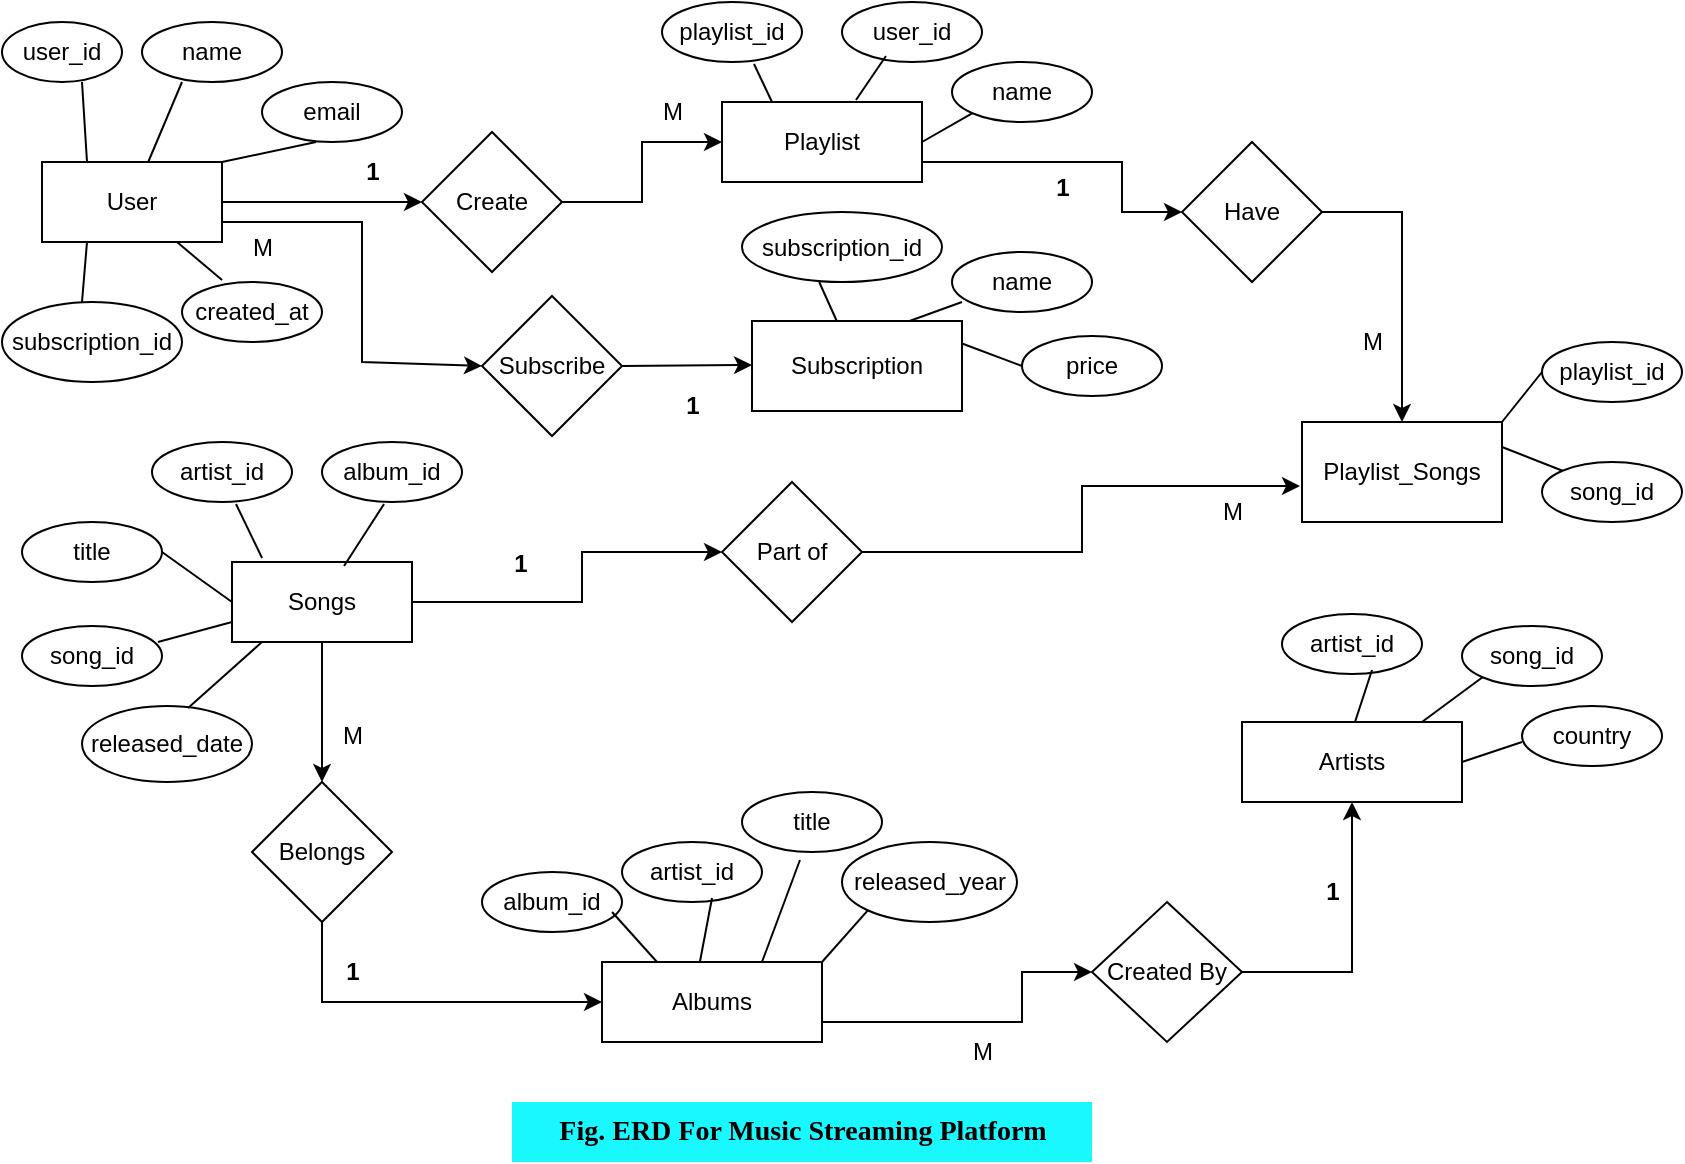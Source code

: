 <mxfile version="26.1.1">
  <diagram name="Page-1" id="E9pGZRohIpXbbDw0UU3L">
    <mxGraphModel dx="1120" dy="460" grid="1" gridSize="10" guides="1" tooltips="1" connect="1" arrows="1" fold="1" page="1" pageScale="1" pageWidth="850" pageHeight="1100" math="0" shadow="0">
      <root>
        <mxCell id="0" />
        <mxCell id="1" parent="0" />
        <mxCell id="5V_F98q-1w6nLFX-sOYQ-1" value="Albums" style="rounded=0;whiteSpace=wrap;html=1;" vertex="1" parent="1">
          <mxGeometry x="300" y="490" width="110" height="40" as="geometry" />
        </mxCell>
        <mxCell id="5V_F98q-1w6nLFX-sOYQ-2" value="Subscription" style="rounded=0;whiteSpace=wrap;html=1;" vertex="1" parent="1">
          <mxGeometry x="375" y="169.5" width="105" height="45" as="geometry" />
        </mxCell>
        <mxCell id="5V_F98q-1w6nLFX-sOYQ-3" value="Playlist" style="rounded=0;whiteSpace=wrap;html=1;" vertex="1" parent="1">
          <mxGeometry x="360" y="60" width="100" height="40" as="geometry" />
        </mxCell>
        <mxCell id="5V_F98q-1w6nLFX-sOYQ-5" value="Songs" style="rounded=0;whiteSpace=wrap;html=1;" vertex="1" parent="1">
          <mxGeometry x="115" y="290" width="90" height="40" as="geometry" />
        </mxCell>
        <mxCell id="5V_F98q-1w6nLFX-sOYQ-6" value="User" style="rounded=0;whiteSpace=wrap;html=1;" vertex="1" parent="1">
          <mxGeometry x="20" y="90" width="90" height="40" as="geometry" />
        </mxCell>
        <mxCell id="5V_F98q-1w6nLFX-sOYQ-7" value="Create" style="rhombus;whiteSpace=wrap;html=1;" vertex="1" parent="1">
          <mxGeometry x="210" y="75" width="70" height="70" as="geometry" />
        </mxCell>
        <mxCell id="5V_F98q-1w6nLFX-sOYQ-8" value="Subscribe" style="rhombus;whiteSpace=wrap;html=1;" vertex="1" parent="1">
          <mxGeometry x="240" y="157" width="70" height="70" as="geometry" />
        </mxCell>
        <mxCell id="5V_F98q-1w6nLFX-sOYQ-9" value="Belongs" style="rhombus;whiteSpace=wrap;html=1;" vertex="1" parent="1">
          <mxGeometry x="125" y="400" width="70" height="70" as="geometry" />
        </mxCell>
        <mxCell id="5V_F98q-1w6nLFX-sOYQ-10" value="Part of" style="rhombus;whiteSpace=wrap;html=1;" vertex="1" parent="1">
          <mxGeometry x="360" y="250" width="70" height="70" as="geometry" />
        </mxCell>
        <mxCell id="5V_F98q-1w6nLFX-sOYQ-11" value="Created By" style="rhombus;whiteSpace=wrap;html=1;" vertex="1" parent="1">
          <mxGeometry x="545" y="460" width="75" height="70" as="geometry" />
        </mxCell>
        <mxCell id="5V_F98q-1w6nLFX-sOYQ-12" value="" style="endArrow=none;html=1;rounded=0;exitX=0.25;exitY=0;exitDx=0;exitDy=0;" edge="1" parent="1" source="5V_F98q-1w6nLFX-sOYQ-6">
          <mxGeometry width="50" height="50" relative="1" as="geometry">
            <mxPoint x="60" y="90" as="sourcePoint" />
            <mxPoint x="40" y="50" as="targetPoint" />
          </mxGeometry>
        </mxCell>
        <mxCell id="5V_F98q-1w6nLFX-sOYQ-13" value="" style="endArrow=none;html=1;rounded=0;exitX=0.59;exitY=0;exitDx=0;exitDy=0;exitPerimeter=0;" edge="1" parent="1" source="5V_F98q-1w6nLFX-sOYQ-6">
          <mxGeometry width="50" height="50" relative="1" as="geometry">
            <mxPoint x="55" y="100" as="sourcePoint" />
            <mxPoint x="90" y="50" as="targetPoint" />
          </mxGeometry>
        </mxCell>
        <mxCell id="5V_F98q-1w6nLFX-sOYQ-14" value="" style="endArrow=none;html=1;rounded=0;entryX=0.386;entryY=1;entryDx=0;entryDy=0;entryPerimeter=0;exitX=1;exitY=0;exitDx=0;exitDy=0;" edge="1" parent="1" source="5V_F98q-1w6nLFX-sOYQ-6" target="5V_F98q-1w6nLFX-sOYQ-18">
          <mxGeometry width="50" height="50" relative="1" as="geometry">
            <mxPoint x="130" y="100" as="sourcePoint" />
            <mxPoint x="140" y="60" as="targetPoint" />
            <Array as="points" />
          </mxGeometry>
        </mxCell>
        <mxCell id="5V_F98q-1w6nLFX-sOYQ-15" value="Playlist_Songs" style="rounded=0;whiteSpace=wrap;html=1;" vertex="1" parent="1">
          <mxGeometry x="650" y="220" width="100" height="50" as="geometry" />
        </mxCell>
        <mxCell id="5V_F98q-1w6nLFX-sOYQ-16" value="user_id" style="ellipse;whiteSpace=wrap;html=1;" vertex="1" parent="1">
          <mxGeometry y="20" width="60" height="30" as="geometry" />
        </mxCell>
        <mxCell id="5V_F98q-1w6nLFX-sOYQ-17" value="name" style="ellipse;whiteSpace=wrap;html=1;" vertex="1" parent="1">
          <mxGeometry x="70" y="20" width="70" height="30" as="geometry" />
        </mxCell>
        <mxCell id="5V_F98q-1w6nLFX-sOYQ-18" value="email" style="ellipse;whiteSpace=wrap;html=1;" vertex="1" parent="1">
          <mxGeometry x="130" y="50" width="70" height="30" as="geometry" />
        </mxCell>
        <mxCell id="5V_F98q-1w6nLFX-sOYQ-22" value="subscription_id" style="ellipse;whiteSpace=wrap;html=1;" vertex="1" parent="1">
          <mxGeometry y="160" width="90" height="40" as="geometry" />
        </mxCell>
        <mxCell id="5V_F98q-1w6nLFX-sOYQ-23" value="created_at" style="ellipse;whiteSpace=wrap;html=1;" vertex="1" parent="1">
          <mxGeometry x="90" y="150" width="70" height="30" as="geometry" />
        </mxCell>
        <mxCell id="5V_F98q-1w6nLFX-sOYQ-24" value="" style="endArrow=none;html=1;rounded=0;exitX=0.75;exitY=1;exitDx=0;exitDy=0;entryX=0.286;entryY=-0.033;entryDx=0;entryDy=0;entryPerimeter=0;" edge="1" parent="1" source="5V_F98q-1w6nLFX-sOYQ-6" target="5V_F98q-1w6nLFX-sOYQ-23">
          <mxGeometry width="50" height="50" relative="1" as="geometry">
            <mxPoint x="109" y="141" as="sourcePoint" />
            <mxPoint x="110" y="158" as="targetPoint" />
          </mxGeometry>
        </mxCell>
        <mxCell id="5V_F98q-1w6nLFX-sOYQ-26" value="" style="endArrow=none;html=1;rounded=0;entryX=0.25;entryY=1;entryDx=0;entryDy=0;" edge="1" parent="1" target="5V_F98q-1w6nLFX-sOYQ-6">
          <mxGeometry width="50" height="50" relative="1" as="geometry">
            <mxPoint x="40" y="160" as="sourcePoint" />
            <mxPoint x="80" y="150" as="targetPoint" />
          </mxGeometry>
        </mxCell>
        <mxCell id="5V_F98q-1w6nLFX-sOYQ-27" value="" style="endArrow=classic;html=1;rounded=0;exitX=1;exitY=0.5;exitDx=0;exitDy=0;" edge="1" parent="1" source="5V_F98q-1w6nLFX-sOYQ-6" target="5V_F98q-1w6nLFX-sOYQ-7">
          <mxGeometry width="50" height="50" relative="1" as="geometry">
            <mxPoint x="400" y="240" as="sourcePoint" />
            <mxPoint x="450" y="190" as="targetPoint" />
          </mxGeometry>
        </mxCell>
        <mxCell id="5V_F98q-1w6nLFX-sOYQ-28" value="" style="endArrow=classic;html=1;rounded=0;exitX=1;exitY=0.5;exitDx=0;exitDy=0;entryX=0;entryY=0.5;entryDx=0;entryDy=0;" edge="1" parent="1" source="5V_F98q-1w6nLFX-sOYQ-7" target="5V_F98q-1w6nLFX-sOYQ-3">
          <mxGeometry width="50" height="50" relative="1" as="geometry">
            <mxPoint x="120" y="120" as="sourcePoint" />
            <mxPoint x="220" y="120" as="targetPoint" />
            <Array as="points">
              <mxPoint x="320" y="110" />
              <mxPoint x="320" y="80" />
            </Array>
          </mxGeometry>
        </mxCell>
        <mxCell id="5V_F98q-1w6nLFX-sOYQ-31" value="playlist_id" style="ellipse;whiteSpace=wrap;html=1;" vertex="1" parent="1">
          <mxGeometry x="330" y="10" width="70" height="30" as="geometry" />
        </mxCell>
        <mxCell id="5V_F98q-1w6nLFX-sOYQ-32" value="user_id" style="ellipse;whiteSpace=wrap;html=1;" vertex="1" parent="1">
          <mxGeometry x="420" y="10" width="70" height="30" as="geometry" />
        </mxCell>
        <mxCell id="5V_F98q-1w6nLFX-sOYQ-33" value="name" style="ellipse;whiteSpace=wrap;html=1;" vertex="1" parent="1">
          <mxGeometry x="475" y="40" width="70" height="30" as="geometry" />
        </mxCell>
        <mxCell id="5V_F98q-1w6nLFX-sOYQ-34" value="" style="endArrow=none;html=1;rounded=0;entryX=0.657;entryY=1.033;entryDx=0;entryDy=0;entryPerimeter=0;exitX=0.25;exitY=0;exitDx=0;exitDy=0;" edge="1" parent="1" source="5V_F98q-1w6nLFX-sOYQ-3" target="5V_F98q-1w6nLFX-sOYQ-31">
          <mxGeometry width="50" height="50" relative="1" as="geometry">
            <mxPoint x="400" y="240" as="sourcePoint" />
            <mxPoint x="450" y="190" as="targetPoint" />
          </mxGeometry>
        </mxCell>
        <mxCell id="5V_F98q-1w6nLFX-sOYQ-35" value="" style="endArrow=none;html=1;rounded=0;entryX=0.314;entryY=0.867;entryDx=0;entryDy=0;exitX=0.67;exitY=-0.05;exitDx=0;exitDy=0;exitPerimeter=0;entryPerimeter=0;" edge="1" parent="1">
          <mxGeometry width="50" height="50" relative="1" as="geometry">
            <mxPoint x="427" y="59" as="sourcePoint" />
            <mxPoint x="441.98" y="37.01" as="targetPoint" />
          </mxGeometry>
        </mxCell>
        <mxCell id="5V_F98q-1w6nLFX-sOYQ-36" value="" style="endArrow=none;html=1;rounded=0;exitX=0;exitY=1;exitDx=0;exitDy=0;entryX=1;entryY=0.5;entryDx=0;entryDy=0;" edge="1" parent="1" source="5V_F98q-1w6nLFX-sOYQ-33" target="5V_F98q-1w6nLFX-sOYQ-3">
          <mxGeometry width="50" height="50" relative="1" as="geometry">
            <mxPoint x="405" y="80" as="sourcePoint" />
            <mxPoint x="450" y="55" as="targetPoint" />
          </mxGeometry>
        </mxCell>
        <mxCell id="5V_F98q-1w6nLFX-sOYQ-37" value="" style="endArrow=classic;html=1;rounded=0;" edge="1" parent="1">
          <mxGeometry width="50" height="50" relative="1" as="geometry">
            <mxPoint x="310" y="192" as="sourcePoint" />
            <mxPoint x="375" y="191.5" as="targetPoint" />
          </mxGeometry>
        </mxCell>
        <mxCell id="5V_F98q-1w6nLFX-sOYQ-39" value="" style="endArrow=classic;html=1;rounded=0;exitX=1;exitY=0.75;exitDx=0;exitDy=0;entryX=0;entryY=0.5;entryDx=0;entryDy=0;" edge="1" parent="1" source="5V_F98q-1w6nLFX-sOYQ-6" target="5V_F98q-1w6nLFX-sOYQ-8">
          <mxGeometry width="50" height="50" relative="1" as="geometry">
            <mxPoint x="120" y="120" as="sourcePoint" />
            <mxPoint x="220" y="120" as="targetPoint" />
            <Array as="points">
              <mxPoint x="180" y="120" />
              <mxPoint x="180" y="190" />
            </Array>
          </mxGeometry>
        </mxCell>
        <mxCell id="5V_F98q-1w6nLFX-sOYQ-40" value="M" style="text;html=1;align=center;verticalAlign=middle;resizable=0;points=[];autosize=1;strokeColor=none;fillColor=none;" vertex="1" parent="1">
          <mxGeometry x="115" y="118" width="30" height="30" as="geometry" />
        </mxCell>
        <mxCell id="5V_F98q-1w6nLFX-sOYQ-41" value="&lt;b&gt;&amp;nbsp; &amp;nbsp; &amp;nbsp; 1&lt;/b&gt;" style="text;html=1;align=center;verticalAlign=middle;resizable=0;points=[];autosize=1;strokeColor=none;fillColor=none;" vertex="1" parent="1">
          <mxGeometry x="310" y="197" width="50" height="30" as="geometry" />
        </mxCell>
        <mxCell id="5V_F98q-1w6nLFX-sOYQ-42" value="&lt;b&gt;&amp;nbsp; &amp;nbsp; &amp;nbsp; 1&lt;/b&gt;" style="text;html=1;align=center;verticalAlign=middle;resizable=0;points=[];autosize=1;strokeColor=none;fillColor=none;" vertex="1" parent="1">
          <mxGeometry x="150" y="80" width="50" height="30" as="geometry" />
        </mxCell>
        <mxCell id="5V_F98q-1w6nLFX-sOYQ-44" value="M" style="text;html=1;align=center;verticalAlign=middle;resizable=0;points=[];autosize=1;strokeColor=none;fillColor=none;" vertex="1" parent="1">
          <mxGeometry x="320" y="50" width="30" height="30" as="geometry" />
        </mxCell>
        <mxCell id="5V_F98q-1w6nLFX-sOYQ-45" value="Have" style="rhombus;whiteSpace=wrap;html=1;" vertex="1" parent="1">
          <mxGeometry x="590" y="80" width="70" height="70" as="geometry" />
        </mxCell>
        <mxCell id="5V_F98q-1w6nLFX-sOYQ-46" value="&lt;b&gt;1&lt;/b&gt;" style="text;html=1;align=center;verticalAlign=middle;resizable=0;points=[];autosize=1;strokeColor=none;fillColor=none;" vertex="1" parent="1">
          <mxGeometry x="515" y="88" width="30" height="30" as="geometry" />
        </mxCell>
        <mxCell id="5V_F98q-1w6nLFX-sOYQ-47" value="" style="endArrow=classic;html=1;rounded=0;exitX=1;exitY=0.75;exitDx=0;exitDy=0;entryX=0;entryY=0.5;entryDx=0;entryDy=0;" edge="1" parent="1" source="5V_F98q-1w6nLFX-sOYQ-3" target="5V_F98q-1w6nLFX-sOYQ-45">
          <mxGeometry width="50" height="50" relative="1" as="geometry">
            <mxPoint x="120" y="120" as="sourcePoint" />
            <mxPoint x="220" y="120" as="targetPoint" />
            <Array as="points">
              <mxPoint x="560" y="90" />
              <mxPoint x="560" y="115" />
            </Array>
          </mxGeometry>
        </mxCell>
        <mxCell id="5V_F98q-1w6nLFX-sOYQ-48" value="" style="endArrow=classic;html=1;rounded=0;exitX=1;exitY=0.5;exitDx=0;exitDy=0;entryX=0.5;entryY=0;entryDx=0;entryDy=0;" edge="1" parent="1" source="5V_F98q-1w6nLFX-sOYQ-45" target="5V_F98q-1w6nLFX-sOYQ-15">
          <mxGeometry width="50" height="50" relative="1" as="geometry">
            <mxPoint x="670" y="110" as="sourcePoint" />
            <mxPoint x="800" y="135" as="targetPoint" />
            <Array as="points">
              <mxPoint x="700" y="115" />
            </Array>
          </mxGeometry>
        </mxCell>
        <mxCell id="5V_F98q-1w6nLFX-sOYQ-49" value="M" style="text;html=1;align=center;verticalAlign=middle;resizable=0;points=[];autosize=1;strokeColor=none;fillColor=none;" vertex="1" parent="1">
          <mxGeometry x="670" y="165" width="30" height="30" as="geometry" />
        </mxCell>
        <mxCell id="5V_F98q-1w6nLFX-sOYQ-50" value="" style="endArrow=classic;html=1;rounded=0;exitX=1;exitY=0.5;exitDx=0;exitDy=0;entryX=0;entryY=0.5;entryDx=0;entryDy=0;" edge="1" parent="1" source="5V_F98q-1w6nLFX-sOYQ-5" target="5V_F98q-1w6nLFX-sOYQ-10">
          <mxGeometry width="50" height="50" relative="1" as="geometry">
            <mxPoint x="370" y="195" as="sourcePoint" />
            <mxPoint x="435" y="194.5" as="targetPoint" />
            <Array as="points">
              <mxPoint x="290" y="310" />
              <mxPoint x="290" y="285" />
            </Array>
          </mxGeometry>
        </mxCell>
        <mxCell id="5V_F98q-1w6nLFX-sOYQ-51" value="" style="endArrow=classic;html=1;rounded=0;exitX=1;exitY=0.5;exitDx=0;exitDy=0;entryX=-0.01;entryY=0.64;entryDx=0;entryDy=0;entryPerimeter=0;" edge="1" parent="1" source="5V_F98q-1w6nLFX-sOYQ-10" target="5V_F98q-1w6nLFX-sOYQ-15">
          <mxGeometry width="50" height="50" relative="1" as="geometry">
            <mxPoint x="380" y="205" as="sourcePoint" />
            <mxPoint x="445" y="204.5" as="targetPoint" />
            <Array as="points">
              <mxPoint x="540" y="285" />
              <mxPoint x="540" y="252" />
            </Array>
          </mxGeometry>
        </mxCell>
        <mxCell id="5V_F98q-1w6nLFX-sOYQ-53" value="&lt;b&gt;&amp;nbsp; &amp;nbsp; &amp;nbsp; 1&lt;/b&gt;" style="text;html=1;align=center;verticalAlign=middle;resizable=0;points=[];autosize=1;strokeColor=none;fillColor=none;" vertex="1" parent="1">
          <mxGeometry x="224" y="276" width="50" height="30" as="geometry" />
        </mxCell>
        <mxCell id="5V_F98q-1w6nLFX-sOYQ-54" value="M" style="text;html=1;align=center;verticalAlign=middle;resizable=0;points=[];autosize=1;strokeColor=none;fillColor=none;" vertex="1" parent="1">
          <mxGeometry x="600" y="250" width="30" height="30" as="geometry" />
        </mxCell>
        <mxCell id="5V_F98q-1w6nLFX-sOYQ-55" value="subscription_id" style="ellipse;whiteSpace=wrap;html=1;" vertex="1" parent="1">
          <mxGeometry x="370" y="115" width="100" height="35" as="geometry" />
        </mxCell>
        <mxCell id="5V_F98q-1w6nLFX-sOYQ-56" value="name" style="ellipse;whiteSpace=wrap;html=1;" vertex="1" parent="1">
          <mxGeometry x="475" y="135" width="70" height="30" as="geometry" />
        </mxCell>
        <mxCell id="5V_F98q-1w6nLFX-sOYQ-57" value="price" style="ellipse;whiteSpace=wrap;html=1;" vertex="1" parent="1">
          <mxGeometry x="510" y="177" width="70" height="30" as="geometry" />
        </mxCell>
        <mxCell id="5V_F98q-1w6nLFX-sOYQ-58" value="" style="endArrow=none;html=1;rounded=0;entryX=0.386;entryY=1;entryDx=0;entryDy=0;entryPerimeter=0;" edge="1" parent="1" source="5V_F98q-1w6nLFX-sOYQ-2" target="5V_F98q-1w6nLFX-sOYQ-55">
          <mxGeometry width="50" height="50" relative="1" as="geometry">
            <mxPoint x="380" y="200" as="sourcePoint" />
            <mxPoint x="430" y="150" as="targetPoint" />
          </mxGeometry>
        </mxCell>
        <mxCell id="5V_F98q-1w6nLFX-sOYQ-59" value="" style="endArrow=none;html=1;rounded=0;exitX=0.75;exitY=0;exitDx=0;exitDy=0;" edge="1" parent="1" source="5V_F98q-1w6nLFX-sOYQ-2">
          <mxGeometry width="50" height="50" relative="1" as="geometry">
            <mxPoint x="437" y="180" as="sourcePoint" />
            <mxPoint x="480" y="160" as="targetPoint" />
          </mxGeometry>
        </mxCell>
        <mxCell id="5V_F98q-1w6nLFX-sOYQ-60" value="" style="endArrow=none;html=1;rounded=0;entryX=0;entryY=0.5;entryDx=0;entryDy=0;exitX=1;exitY=0.25;exitDx=0;exitDy=0;" edge="1" parent="1" source="5V_F98q-1w6nLFX-sOYQ-2" target="5V_F98q-1w6nLFX-sOYQ-57">
          <mxGeometry width="50" height="50" relative="1" as="geometry">
            <mxPoint x="447" y="190" as="sourcePoint" />
            <mxPoint x="447" y="165" as="targetPoint" />
          </mxGeometry>
        </mxCell>
        <mxCell id="5V_F98q-1w6nLFX-sOYQ-62" value="playlist_id" style="ellipse;whiteSpace=wrap;html=1;" vertex="1" parent="1">
          <mxGeometry x="770" y="180" width="70" height="30" as="geometry" />
        </mxCell>
        <mxCell id="5V_F98q-1w6nLFX-sOYQ-63" value="song_id" style="ellipse;whiteSpace=wrap;html=1;" vertex="1" parent="1">
          <mxGeometry x="770" y="240" width="70" height="30" as="geometry" />
        </mxCell>
        <mxCell id="5V_F98q-1w6nLFX-sOYQ-64" value="" style="endArrow=none;html=1;rounded=0;entryX=0;entryY=0.5;entryDx=0;entryDy=0;exitX=1;exitY=0;exitDx=0;exitDy=0;" edge="1" parent="1" source="5V_F98q-1w6nLFX-sOYQ-15" target="5V_F98q-1w6nLFX-sOYQ-62">
          <mxGeometry width="50" height="50" relative="1" as="geometry">
            <mxPoint x="400" y="300" as="sourcePoint" />
            <mxPoint x="450" y="250" as="targetPoint" />
          </mxGeometry>
        </mxCell>
        <mxCell id="5V_F98q-1w6nLFX-sOYQ-65" value="" style="endArrow=none;html=1;rounded=0;entryX=0;entryY=0;entryDx=0;entryDy=0;exitX=1;exitY=0.25;exitDx=0;exitDy=0;" edge="1" parent="1" source="5V_F98q-1w6nLFX-sOYQ-15" target="5V_F98q-1w6nLFX-sOYQ-63">
          <mxGeometry width="50" height="50" relative="1" as="geometry">
            <mxPoint x="760" y="230" as="sourcePoint" />
            <mxPoint x="780" y="205" as="targetPoint" />
          </mxGeometry>
        </mxCell>
        <mxCell id="5V_F98q-1w6nLFX-sOYQ-67" value="released_year" style="ellipse;whiteSpace=wrap;html=1;" vertex="1" parent="1">
          <mxGeometry x="420" y="430" width="87.5" height="40" as="geometry" />
        </mxCell>
        <mxCell id="5V_F98q-1w6nLFX-sOYQ-69" value="" style="endArrow=none;html=1;rounded=0;exitX=1;exitY=0;exitDx=0;exitDy=0;entryX=0;entryY=1;entryDx=0;entryDy=0;" edge="1" parent="1" target="5V_F98q-1w6nLFX-sOYQ-67" source="5V_F98q-1w6nLFX-sOYQ-1">
          <mxGeometry width="50" height="50" relative="1" as="geometry">
            <mxPoint x="720" y="360" as="sourcePoint" />
            <mxPoint x="750" y="370" as="targetPoint" />
          </mxGeometry>
        </mxCell>
        <mxCell id="5V_F98q-1w6nLFX-sOYQ-71" value="artist_id" style="ellipse;whiteSpace=wrap;html=1;" vertex="1" parent="1">
          <mxGeometry x="310" y="430" width="70" height="30" as="geometry" />
        </mxCell>
        <mxCell id="5V_F98q-1w6nLFX-sOYQ-72" value="title" style="ellipse;whiteSpace=wrap;html=1;" vertex="1" parent="1">
          <mxGeometry x="370" y="405" width="70" height="30" as="geometry" />
        </mxCell>
        <mxCell id="5V_F98q-1w6nLFX-sOYQ-73" value="" style="endArrow=none;html=1;rounded=0;entryX=0.643;entryY=0.933;entryDx=0;entryDy=0;entryPerimeter=0;exitX=0.445;exitY=0;exitDx=0;exitDy=0;exitPerimeter=0;" edge="1" parent="1" target="5V_F98q-1w6nLFX-sOYQ-71" source="5V_F98q-1w6nLFX-sOYQ-1">
          <mxGeometry width="50" height="50" relative="1" as="geometry">
            <mxPoint x="666.5" y="360" as="sourcePoint" />
            <mxPoint x="664" y="340" as="targetPoint" />
          </mxGeometry>
        </mxCell>
        <mxCell id="5V_F98q-1w6nLFX-sOYQ-83" value="Artists" style="rounded=0;whiteSpace=wrap;html=1;" vertex="1" parent="1">
          <mxGeometry x="620" y="370" width="110" height="40" as="geometry" />
        </mxCell>
        <mxCell id="5V_F98q-1w6nLFX-sOYQ-84" value="country" style="ellipse;whiteSpace=wrap;html=1;" vertex="1" parent="1">
          <mxGeometry x="760" y="362" width="70" height="30" as="geometry" />
        </mxCell>
        <mxCell id="5V_F98q-1w6nLFX-sOYQ-85" value="" style="endArrow=none;html=1;rounded=0;exitX=1;exitY=0.5;exitDx=0;exitDy=0;" edge="1" parent="1" source="5V_F98q-1w6nLFX-sOYQ-83">
          <mxGeometry width="50" height="50" relative="1" as="geometry">
            <mxPoint x="730" y="370" as="sourcePoint" />
            <mxPoint x="760" y="380" as="targetPoint" />
          </mxGeometry>
        </mxCell>
        <mxCell id="5V_F98q-1w6nLFX-sOYQ-86" value="artist_id" style="ellipse;whiteSpace=wrap;html=1;" vertex="1" parent="1">
          <mxGeometry x="640" y="316" width="70" height="30" as="geometry" />
        </mxCell>
        <mxCell id="5V_F98q-1w6nLFX-sOYQ-87" value="song_id" style="ellipse;whiteSpace=wrap;html=1;" vertex="1" parent="1">
          <mxGeometry x="730" y="322" width="70" height="30" as="geometry" />
        </mxCell>
        <mxCell id="5V_F98q-1w6nLFX-sOYQ-88" value="" style="endArrow=none;html=1;rounded=0;entryX=0.643;entryY=0.933;entryDx=0;entryDy=0;entryPerimeter=0;" edge="1" parent="1" target="5V_F98q-1w6nLFX-sOYQ-86">
          <mxGeometry width="50" height="50" relative="1" as="geometry">
            <mxPoint x="676.5" y="370" as="sourcePoint" />
            <mxPoint x="674" y="350" as="targetPoint" />
          </mxGeometry>
        </mxCell>
        <mxCell id="5V_F98q-1w6nLFX-sOYQ-89" value="" style="endArrow=none;html=1;rounded=0;entryX=0;entryY=1;entryDx=0;entryDy=0;exitX=0.818;exitY=0;exitDx=0;exitDy=0;exitPerimeter=0;" edge="1" parent="1" source="5V_F98q-1w6nLFX-sOYQ-83" target="5V_F98q-1w6nLFX-sOYQ-87">
          <mxGeometry width="50" height="50" relative="1" as="geometry">
            <mxPoint x="689" y="370" as="sourcePoint" />
            <mxPoint x="810" y="235" as="targetPoint" />
          </mxGeometry>
        </mxCell>
        <mxCell id="5V_F98q-1w6nLFX-sOYQ-90" value="album_id" style="ellipse;whiteSpace=wrap;html=1;" vertex="1" parent="1">
          <mxGeometry x="240" y="445" width="70" height="30" as="geometry" />
        </mxCell>
        <mxCell id="5V_F98q-1w6nLFX-sOYQ-91" value="" style="endArrow=none;html=1;rounded=0;entryX=0.929;entryY=0.667;entryDx=0;entryDy=0;entryPerimeter=0;exitX=0.25;exitY=0;exitDx=0;exitDy=0;" edge="1" parent="1" source="5V_F98q-1w6nLFX-sOYQ-1" target="5V_F98q-1w6nLFX-sOYQ-90">
          <mxGeometry width="50" height="50" relative="1" as="geometry">
            <mxPoint x="312" y="500" as="sourcePoint" />
            <mxPoint x="315" y="468" as="targetPoint" />
          </mxGeometry>
        </mxCell>
        <mxCell id="5V_F98q-1w6nLFX-sOYQ-92" value="" style="endArrow=classic;html=1;rounded=0;entryX=0.5;entryY=0;entryDx=0;entryDy=0;exitX=0.5;exitY=1;exitDx=0;exitDy=0;" edge="1" parent="1" source="5V_F98q-1w6nLFX-sOYQ-5" target="5V_F98q-1w6nLFX-sOYQ-9">
          <mxGeometry width="50" height="50" relative="1" as="geometry">
            <mxPoint x="120" y="332" as="sourcePoint" />
            <mxPoint x="140" y="450" as="targetPoint" />
            <Array as="points">
              <mxPoint x="160" y="360" />
            </Array>
          </mxGeometry>
        </mxCell>
        <mxCell id="5V_F98q-1w6nLFX-sOYQ-93" value="" style="endArrow=classic;html=1;rounded=0;entryX=0;entryY=0.5;entryDx=0;entryDy=0;exitX=0.5;exitY=1;exitDx=0;exitDy=0;" edge="1" parent="1" source="5V_F98q-1w6nLFX-sOYQ-9" target="5V_F98q-1w6nLFX-sOYQ-1">
          <mxGeometry width="50" height="50" relative="1" as="geometry">
            <mxPoint y="450" as="sourcePoint" />
            <mxPoint x="40" y="555" as="targetPoint" />
            <Array as="points">
              <mxPoint x="160" y="510" />
            </Array>
          </mxGeometry>
        </mxCell>
        <mxCell id="5V_F98q-1w6nLFX-sOYQ-94" value="M" style="text;html=1;align=center;verticalAlign=middle;resizable=0;points=[];autosize=1;strokeColor=none;fillColor=none;" vertex="1" parent="1">
          <mxGeometry x="160" y="362" width="30" height="30" as="geometry" />
        </mxCell>
        <mxCell id="5V_F98q-1w6nLFX-sOYQ-95" value="&lt;b&gt;&amp;nbsp; &amp;nbsp; &amp;nbsp; 1&lt;/b&gt;" style="text;html=1;align=center;verticalAlign=middle;resizable=0;points=[];autosize=1;strokeColor=none;fillColor=none;" vertex="1" parent="1">
          <mxGeometry x="140" y="480" width="50" height="30" as="geometry" />
        </mxCell>
        <mxCell id="5V_F98q-1w6nLFX-sOYQ-96" value="" style="endArrow=classic;html=1;rounded=0;entryX=0;entryY=0.5;entryDx=0;entryDy=0;exitX=1;exitY=0.75;exitDx=0;exitDy=0;" edge="1" parent="1" source="5V_F98q-1w6nLFX-sOYQ-1" target="5V_F98q-1w6nLFX-sOYQ-11">
          <mxGeometry width="50" height="50" relative="1" as="geometry">
            <mxPoint x="136" y="340" as="sourcePoint" />
            <mxPoint x="135" y="410" as="targetPoint" />
            <Array as="points">
              <mxPoint x="510" y="520" />
              <mxPoint x="510" y="495" />
            </Array>
          </mxGeometry>
        </mxCell>
        <mxCell id="5V_F98q-1w6nLFX-sOYQ-97" value="" style="endArrow=classic;html=1;rounded=0;entryX=0.5;entryY=1;entryDx=0;entryDy=0;exitX=1;exitY=0.5;exitDx=0;exitDy=0;" edge="1" parent="1" source="5V_F98q-1w6nLFX-sOYQ-11" target="5V_F98q-1w6nLFX-sOYQ-83">
          <mxGeometry width="50" height="50" relative="1" as="geometry">
            <mxPoint x="146" y="350" as="sourcePoint" />
            <mxPoint x="145" y="420" as="targetPoint" />
            <Array as="points">
              <mxPoint x="675" y="495" />
            </Array>
          </mxGeometry>
        </mxCell>
        <mxCell id="5V_F98q-1w6nLFX-sOYQ-98" value="M" style="text;html=1;align=center;verticalAlign=middle;resizable=0;points=[];autosize=1;strokeColor=none;fillColor=none;" vertex="1" parent="1">
          <mxGeometry x="475" y="520" width="30" height="30" as="geometry" />
        </mxCell>
        <mxCell id="5V_F98q-1w6nLFX-sOYQ-99" value="&lt;b&gt;&amp;nbsp; &amp;nbsp; &amp;nbsp; 1&lt;/b&gt;" style="text;html=1;align=center;verticalAlign=middle;resizable=0;points=[];autosize=1;strokeColor=none;fillColor=none;" vertex="1" parent="1">
          <mxGeometry x="630" y="440" width="50" height="30" as="geometry" />
        </mxCell>
        <mxCell id="5V_F98q-1w6nLFX-sOYQ-100" value="song_id" style="ellipse;whiteSpace=wrap;html=1;" vertex="1" parent="1">
          <mxGeometry x="10" y="322" width="70" height="30" as="geometry" />
        </mxCell>
        <mxCell id="5V_F98q-1w6nLFX-sOYQ-101" value="title" style="ellipse;whiteSpace=wrap;html=1;" vertex="1" parent="1">
          <mxGeometry x="10" y="270" width="70" height="30" as="geometry" />
        </mxCell>
        <mxCell id="5V_F98q-1w6nLFX-sOYQ-102" value="artist_id" style="ellipse;whiteSpace=wrap;html=1;" vertex="1" parent="1">
          <mxGeometry x="75" y="230" width="70" height="30" as="geometry" />
        </mxCell>
        <mxCell id="5V_F98q-1w6nLFX-sOYQ-103" value="album_id" style="ellipse;whiteSpace=wrap;html=1;" vertex="1" parent="1">
          <mxGeometry x="160" y="230" width="70" height="30" as="geometry" />
        </mxCell>
        <mxCell id="5V_F98q-1w6nLFX-sOYQ-104" value="released_date" style="ellipse;whiteSpace=wrap;html=1;" vertex="1" parent="1">
          <mxGeometry x="40" y="362" width="85" height="38" as="geometry" />
        </mxCell>
        <mxCell id="5V_F98q-1w6nLFX-sOYQ-105" value="" style="endArrow=none;html=1;rounded=0;exitX=0.624;exitY=0.132;exitDx=0;exitDy=0;exitPerimeter=0;" edge="1" parent="1">
          <mxGeometry width="50" height="50" relative="1" as="geometry">
            <mxPoint x="93.04" y="363.016" as="sourcePoint" />
            <mxPoint x="130" y="330" as="targetPoint" />
          </mxGeometry>
        </mxCell>
        <mxCell id="5V_F98q-1w6nLFX-sOYQ-106" value="" style="endArrow=none;html=1;rounded=0;exitX=0.971;exitY=0.267;exitDx=0;exitDy=0;exitPerimeter=0;entryX=0;entryY=0.75;entryDx=0;entryDy=0;" edge="1" parent="1" source="5V_F98q-1w6nLFX-sOYQ-100" target="5V_F98q-1w6nLFX-sOYQ-5">
          <mxGeometry width="50" height="50" relative="1" as="geometry">
            <mxPoint x="103.04" y="373.016" as="sourcePoint" />
            <mxPoint x="140" y="340" as="targetPoint" />
          </mxGeometry>
        </mxCell>
        <mxCell id="5V_F98q-1w6nLFX-sOYQ-107" value="" style="endArrow=none;html=1;rounded=0;exitX=1;exitY=0.5;exitDx=0;exitDy=0;entryX=0;entryY=0.5;entryDx=0;entryDy=0;" edge="1" parent="1" source="5V_F98q-1w6nLFX-sOYQ-101" target="5V_F98q-1w6nLFX-sOYQ-5">
          <mxGeometry width="50" height="50" relative="1" as="geometry">
            <mxPoint x="113.04" y="383.016" as="sourcePoint" />
            <mxPoint x="150" y="350" as="targetPoint" />
          </mxGeometry>
        </mxCell>
        <mxCell id="5V_F98q-1w6nLFX-sOYQ-108" value="" style="endArrow=none;html=1;rounded=0;exitX=0.6;exitY=1.1;exitDx=0;exitDy=0;exitPerimeter=0;entryX=0.167;entryY=0;entryDx=0;entryDy=0;entryPerimeter=0;" edge="1" parent="1">
          <mxGeometry width="50" height="50" relative="1" as="geometry">
            <mxPoint x="117" y="261" as="sourcePoint" />
            <mxPoint x="130.03" y="288" as="targetPoint" />
          </mxGeometry>
        </mxCell>
        <mxCell id="5V_F98q-1w6nLFX-sOYQ-109" value="" style="endArrow=none;html=1;rounded=0;exitX=0.578;exitY=0.05;exitDx=0;exitDy=0;exitPerimeter=0;entryX=0.386;entryY=1.033;entryDx=0;entryDy=0;entryPerimeter=0;" edge="1" parent="1">
          <mxGeometry width="50" height="50" relative="1" as="geometry">
            <mxPoint x="171.02" y="292" as="sourcePoint" />
            <mxPoint x="191.02" y="260.99" as="targetPoint" />
          </mxGeometry>
        </mxCell>
        <mxCell id="5V_F98q-1w6nLFX-sOYQ-110" value="" style="endArrow=none;html=1;rounded=0;entryX=0.414;entryY=1.133;entryDx=0;entryDy=0;entryPerimeter=0;exitX=0.682;exitY=-0.05;exitDx=0;exitDy=0;exitPerimeter=0;" edge="1" parent="1" target="5V_F98q-1w6nLFX-sOYQ-72">
          <mxGeometry width="50" height="50" relative="1" as="geometry">
            <mxPoint x="380" y="490" as="sourcePoint" />
            <mxPoint x="392.98" y="439" as="targetPoint" />
          </mxGeometry>
        </mxCell>
        <mxCell id="5V_F98q-1w6nLFX-sOYQ-111" value="&lt;font face=&quot;Comic Sans MS&quot; style=&quot;font-size: 14px;&quot;&gt;&lt;b style=&quot;&quot;&gt;Fig. ERD For Music Streaming Platform&lt;/b&gt;&lt;/font&gt;" style="text;html=1;align=center;verticalAlign=middle;resizable=0;points=[];autosize=1;strokeColor=none;fillColor=#19F7FF;" vertex="1" parent="1">
          <mxGeometry x="255" y="560" width="290" height="30" as="geometry" />
        </mxCell>
      </root>
    </mxGraphModel>
  </diagram>
</mxfile>

